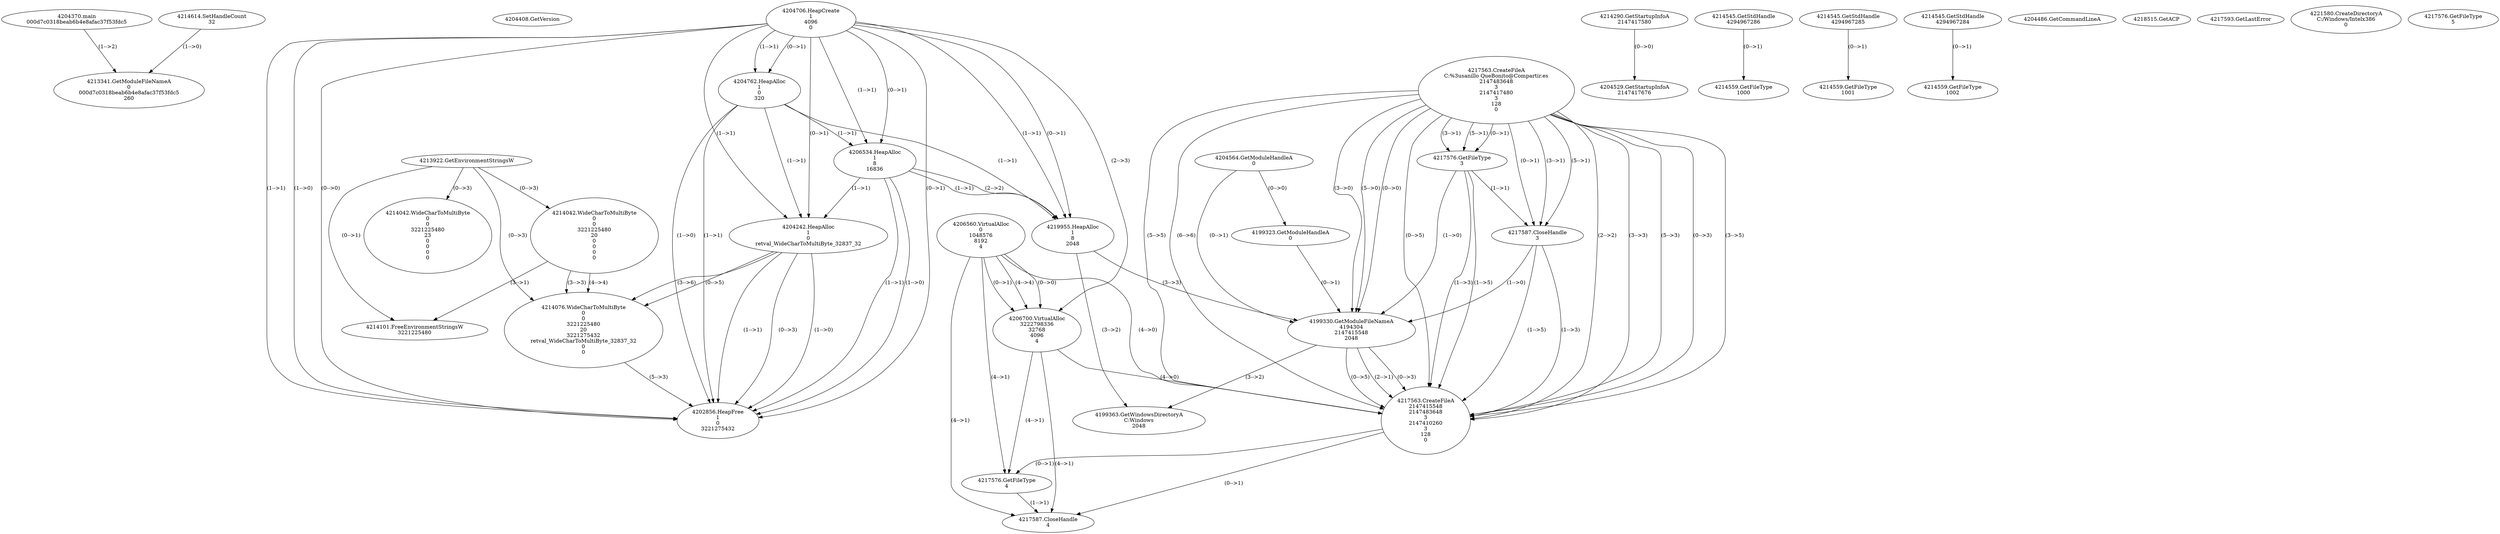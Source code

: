 // Global SCDG with merge call
digraph {
	0 [label="4204370.main
000d7c0318beab6b4e8afac37f53fdc5"]
	1 [label="4204408.GetVersion
"]
	2 [label="4204706.HeapCreate
1
4096
0"]
	3 [label="4204762.HeapAlloc
1
0
320"]
	2 -> 3 [label="(1-->1)"]
	2 -> 3 [label="(0-->1)"]
	4 [label="4206534.HeapAlloc
1
8
16836"]
	2 -> 4 [label="(1-->1)"]
	2 -> 4 [label="(0-->1)"]
	3 -> 4 [label="(1-->1)"]
	5 [label="4206560.VirtualAlloc
0
1048576
8192
4"]
	6 [label="4206700.VirtualAlloc
3222798336
32768
4096
4"]
	5 -> 6 [label="(0-->1)"]
	2 -> 6 [label="(2-->3)"]
	5 -> 6 [label="(4-->4)"]
	5 -> 6 [label="(0-->0)"]
	7 [label="4214290.GetStartupInfoA
2147417580"]
	8 [label="4214545.GetStdHandle
4294967286"]
	9 [label="4214559.GetFileType
1000"]
	8 -> 9 [label="(0-->1)"]
	10 [label="4214545.GetStdHandle
4294967285"]
	11 [label="4214559.GetFileType
1001"]
	10 -> 11 [label="(0-->1)"]
	12 [label="4214545.GetStdHandle
4294967284"]
	13 [label="4214559.GetFileType
1002"]
	12 -> 13 [label="(0-->1)"]
	14 [label="4214614.SetHandleCount
32"]
	15 [label="4204486.GetCommandLineA
"]
	16 [label="4213922.GetEnvironmentStringsW
"]
	17 [label="4214042.WideCharToMultiByte
0
0
3221225480
20
0
0
0
0"]
	16 -> 17 [label="(0-->3)"]
	18 [label="4214101.FreeEnvironmentStringsW
3221225480"]
	16 -> 18 [label="(0-->1)"]
	17 -> 18 [label="(3-->1)"]
	19 [label="4218515.GetACP
"]
	20 [label="4204242.HeapAlloc
1
0
retval_WideCharToMultiByte_32837_32"]
	2 -> 20 [label="(1-->1)"]
	2 -> 20 [label="(0-->1)"]
	3 -> 20 [label="(1-->1)"]
	4 -> 20 [label="(1-->1)"]
	21 [label="4214076.WideCharToMultiByte
0
0
3221225480
20
3221275432
retval_WideCharToMultiByte_32837_32
0
0"]
	16 -> 21 [label="(0-->3)"]
	17 -> 21 [label="(3-->3)"]
	17 -> 21 [label="(4-->4)"]
	20 -> 21 [label="(0-->5)"]
	20 -> 21 [label="(3-->6)"]
	22 [label="4202856.HeapFree
1
0
3221275432"]
	2 -> 22 [label="(1-->1)"]
	2 -> 22 [label="(0-->1)"]
	3 -> 22 [label="(1-->1)"]
	4 -> 22 [label="(1-->1)"]
	20 -> 22 [label="(1-->1)"]
	20 -> 22 [label="(0-->3)"]
	21 -> 22 [label="(5-->3)"]
	2 -> 22 [label="(1-->0)"]
	2 -> 22 [label="(0-->0)"]
	3 -> 22 [label="(1-->0)"]
	4 -> 22 [label="(1-->0)"]
	20 -> 22 [label="(1-->0)"]
	23 [label="4214042.WideCharToMultiByte
0
0
3221225480
23
0
0
0
0"]
	16 -> 23 [label="(0-->3)"]
	24 [label="4213341.GetModuleFileNameA
0
000d7c0318beab6b4e8afac37f53fdc5
260"]
	0 -> 24 [label="(1-->2)"]
	14 -> 24 [label="(1-->0)"]
	25 [label="4219955.HeapAlloc
1
8
2048"]
	2 -> 25 [label="(1-->1)"]
	2 -> 25 [label="(0-->1)"]
	3 -> 25 [label="(1-->1)"]
	4 -> 25 [label="(1-->1)"]
	4 -> 25 [label="(2-->2)"]
	26 [label="4204529.GetStartupInfoA
2147417676"]
	7 -> 26 [label="(0-->0)"]
	27 [label="4204564.GetModuleHandleA
0"]
	28 [label="4217563.CreateFileA
C:\Gusanillo QueBonito@Compartir.es
2147483648
3
2147417480
3
128
0"]
	29 [label="4217576.GetFileType
3"]
	28 -> 29 [label="(3-->1)"]
	28 -> 29 [label="(5-->1)"]
	28 -> 29 [label="(0-->1)"]
	30 [label="4217587.CloseHandle
3"]
	28 -> 30 [label="(3-->1)"]
	28 -> 30 [label="(5-->1)"]
	28 -> 30 [label="(0-->1)"]
	29 -> 30 [label="(1-->1)"]
	31 [label="4217593.GetLastError
"]
	32 [label="4199323.GetModuleHandleA
0"]
	27 -> 32 [label="(0-->0)"]
	33 [label="4199330.GetModuleFileNameA
4194304
2147415548
2048"]
	27 -> 33 [label="(0-->1)"]
	32 -> 33 [label="(0-->1)"]
	25 -> 33 [label="(3-->3)"]
	28 -> 33 [label="(3-->0)"]
	28 -> 33 [label="(5-->0)"]
	28 -> 33 [label="(0-->0)"]
	29 -> 33 [label="(1-->0)"]
	30 -> 33 [label="(1-->0)"]
	34 [label="4199363.GetWindowsDirectoryA
C:\Windows
2048"]
	25 -> 34 [label="(3-->2)"]
	33 -> 34 [label="(3-->2)"]
	35 [label="4221580.CreateDirectoryA
C:/Windows/Intelx386
0"]
	36 [label="4217563.CreateFileA
2147415548
2147483648
3
2147410260
3
128
0"]
	33 -> 36 [label="(2-->1)"]
	28 -> 36 [label="(2-->2)"]
	28 -> 36 [label="(3-->3)"]
	28 -> 36 [label="(5-->3)"]
	28 -> 36 [label="(0-->3)"]
	29 -> 36 [label="(1-->3)"]
	30 -> 36 [label="(1-->3)"]
	33 -> 36 [label="(0-->3)"]
	28 -> 36 [label="(3-->5)"]
	28 -> 36 [label="(5-->5)"]
	28 -> 36 [label="(0-->5)"]
	29 -> 36 [label="(1-->5)"]
	30 -> 36 [label="(1-->5)"]
	33 -> 36 [label="(0-->5)"]
	28 -> 36 [label="(6-->6)"]
	5 -> 36 [label="(4-->0)"]
	6 -> 36 [label="(4-->0)"]
	37 [label="4217576.GetFileType
4"]
	5 -> 37 [label="(4-->1)"]
	6 -> 37 [label="(4-->1)"]
	36 -> 37 [label="(0-->1)"]
	38 [label="4217587.CloseHandle
4"]
	5 -> 38 [label="(4-->1)"]
	6 -> 38 [label="(4-->1)"]
	36 -> 38 [label="(0-->1)"]
	37 -> 38 [label="(1-->1)"]
	39 [label="4217576.GetFileType
5"]
}
